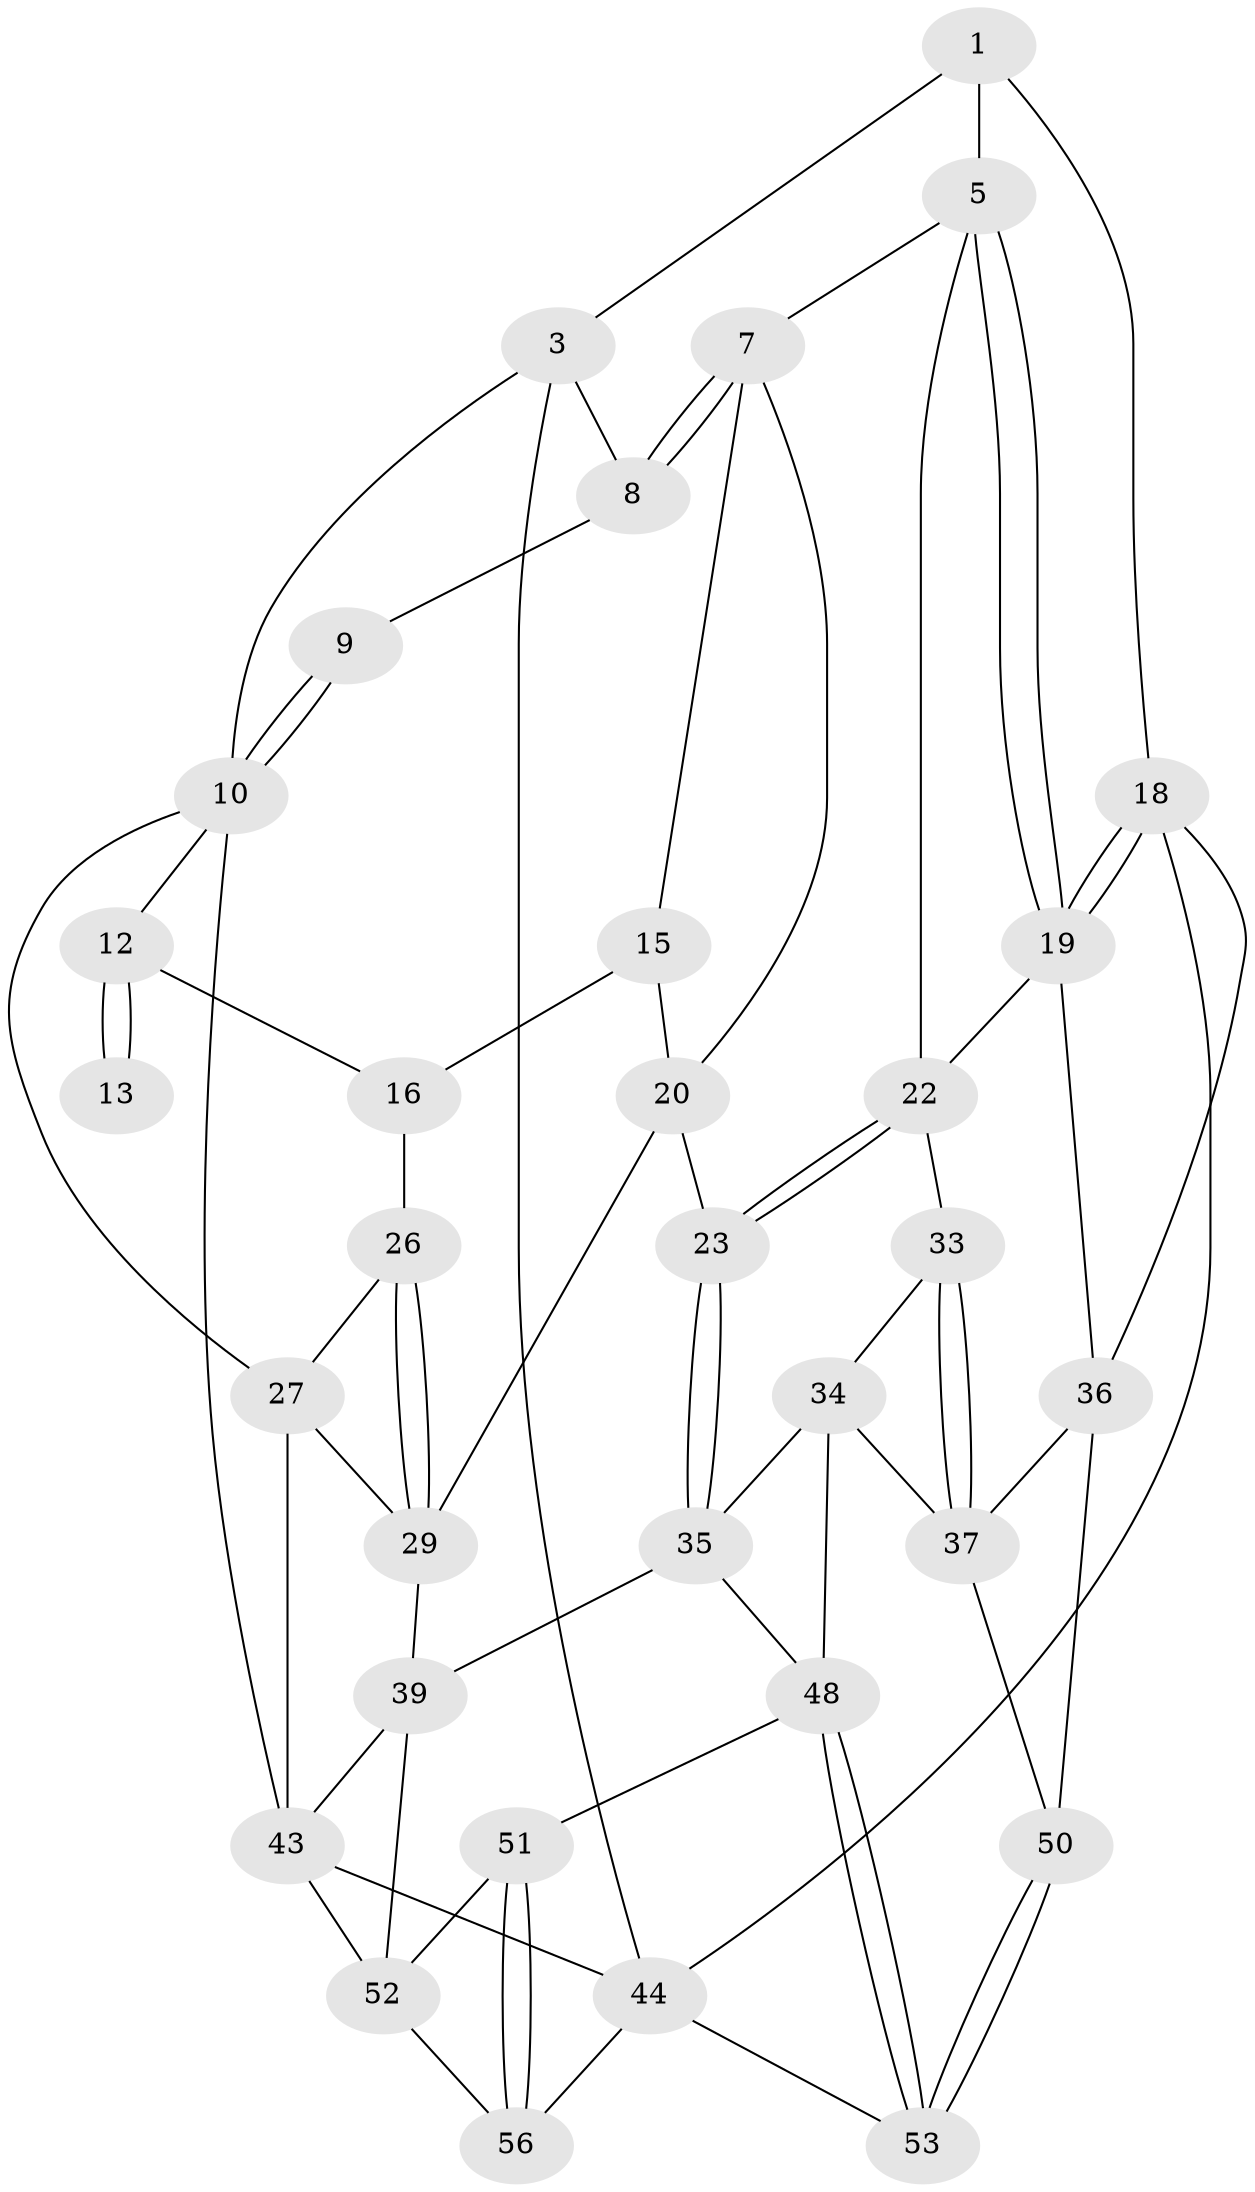 // Generated by graph-tools (version 1.1) at 2025/52/02/27/25 19:52:37]
// undirected, 33 vertices, 71 edges
graph export_dot {
graph [start="1"]
  node [color=gray90,style=filled];
  1 [pos="+0.8120011511911946+0.06389525476559398",super="+2"];
  3 [pos="+1+0",super="+4"];
  5 [pos="+0.7983811095343971+0.11995425582909477",super="+6"];
  7 [pos="+0.4059539088229022+0",super="+14"];
  8 [pos="+0.39309301195244944+0"];
  9 [pos="+0.2893350369307405+0"];
  10 [pos="+0+0",super="+11"];
  12 [pos="+0+0.1945560793426445",super="+17"];
  13 [pos="+0.08262768394361703+0.09815630281899283"];
  15 [pos="+0.2697731166319803+0.12586541352178016",super="+21"];
  16 [pos="+0.15111319567522916+0.2217682637915037",super="+25"];
  18 [pos="+1+0.32811029199016534",super="+40"];
  19 [pos="+1+0.3331314387514336",super="+30"];
  20 [pos="+0.3117956785761254+0.36392264075301894",super="+24"];
  22 [pos="+0.626537825393562+0.33445305804464404",super="+31"];
  23 [pos="+0.4912629553697935+0.45377395899635825"];
  26 [pos="+0.1198147475262506+0.28997175985932105"];
  27 [pos="+0+0.36930895293155636",super="+28"];
  29 [pos="+0.22329788085900198+0.4764098995993544",super="+32"];
  33 [pos="+0.7340871705669308+0.5920841508946189"];
  34 [pos="+0.6094726668175878+0.6077745302250198",super="+47"];
  35 [pos="+0.49337584854546346+0.5144689737202902",super="+38"];
  36 [pos="+0.8871066699609281+0.6069422151528008",super="+41"];
  37 [pos="+0.7463039702478368+0.6124081772875949",super="+46"];
  39 [pos="+0.17214969126129204+0.7092007935512016",super="+42"];
  43 [pos="+0+0.9121540920114198",super="+45"];
  44 [pos="+1+1",super="+55"];
  48 [pos="+0.5687959232235197+0.8410296043470555",super="+49"];
  50 [pos="+0.9387992341605814+0.8543776491678995"];
  51 [pos="+0.35686065568993325+0.9526873744554283"];
  52 [pos="+0.3046609957183038+0.9322695967425165",super="+54"];
  53 [pos="+0.5947278187995584+1"];
  56 [pos="+0.3928154374912286+1"];
  1 -- 5;
  1 -- 18;
  1 -- 3;
  3 -- 10;
  3 -- 44;
  3 -- 8;
  5 -- 19;
  5 -- 19;
  5 -- 22;
  5 -- 7;
  7 -- 8;
  7 -- 8;
  7 -- 20;
  7 -- 15;
  8 -- 9;
  9 -- 10;
  9 -- 10;
  10 -- 12;
  10 -- 43;
  10 -- 27;
  12 -- 13 [weight=2];
  12 -- 13;
  12 -- 16;
  15 -- 16 [weight=2];
  15 -- 20;
  16 -- 26;
  18 -- 19;
  18 -- 19;
  18 -- 36;
  18 -- 44;
  19 -- 36;
  19 -- 22;
  20 -- 29;
  20 -- 23;
  22 -- 23;
  22 -- 23;
  22 -- 33;
  23 -- 35;
  23 -- 35;
  26 -- 27;
  26 -- 29;
  26 -- 29;
  27 -- 43;
  27 -- 29;
  29 -- 39;
  33 -- 34;
  33 -- 37;
  33 -- 37;
  34 -- 35;
  34 -- 48;
  34 -- 37;
  35 -- 39;
  35 -- 48;
  36 -- 37;
  36 -- 50;
  37 -- 50;
  39 -- 43;
  39 -- 52;
  43 -- 44;
  43 -- 52;
  44 -- 56;
  44 -- 53;
  48 -- 53;
  48 -- 53;
  48 -- 51;
  50 -- 53;
  50 -- 53;
  51 -- 52;
  51 -- 56;
  51 -- 56;
  52 -- 56;
}
